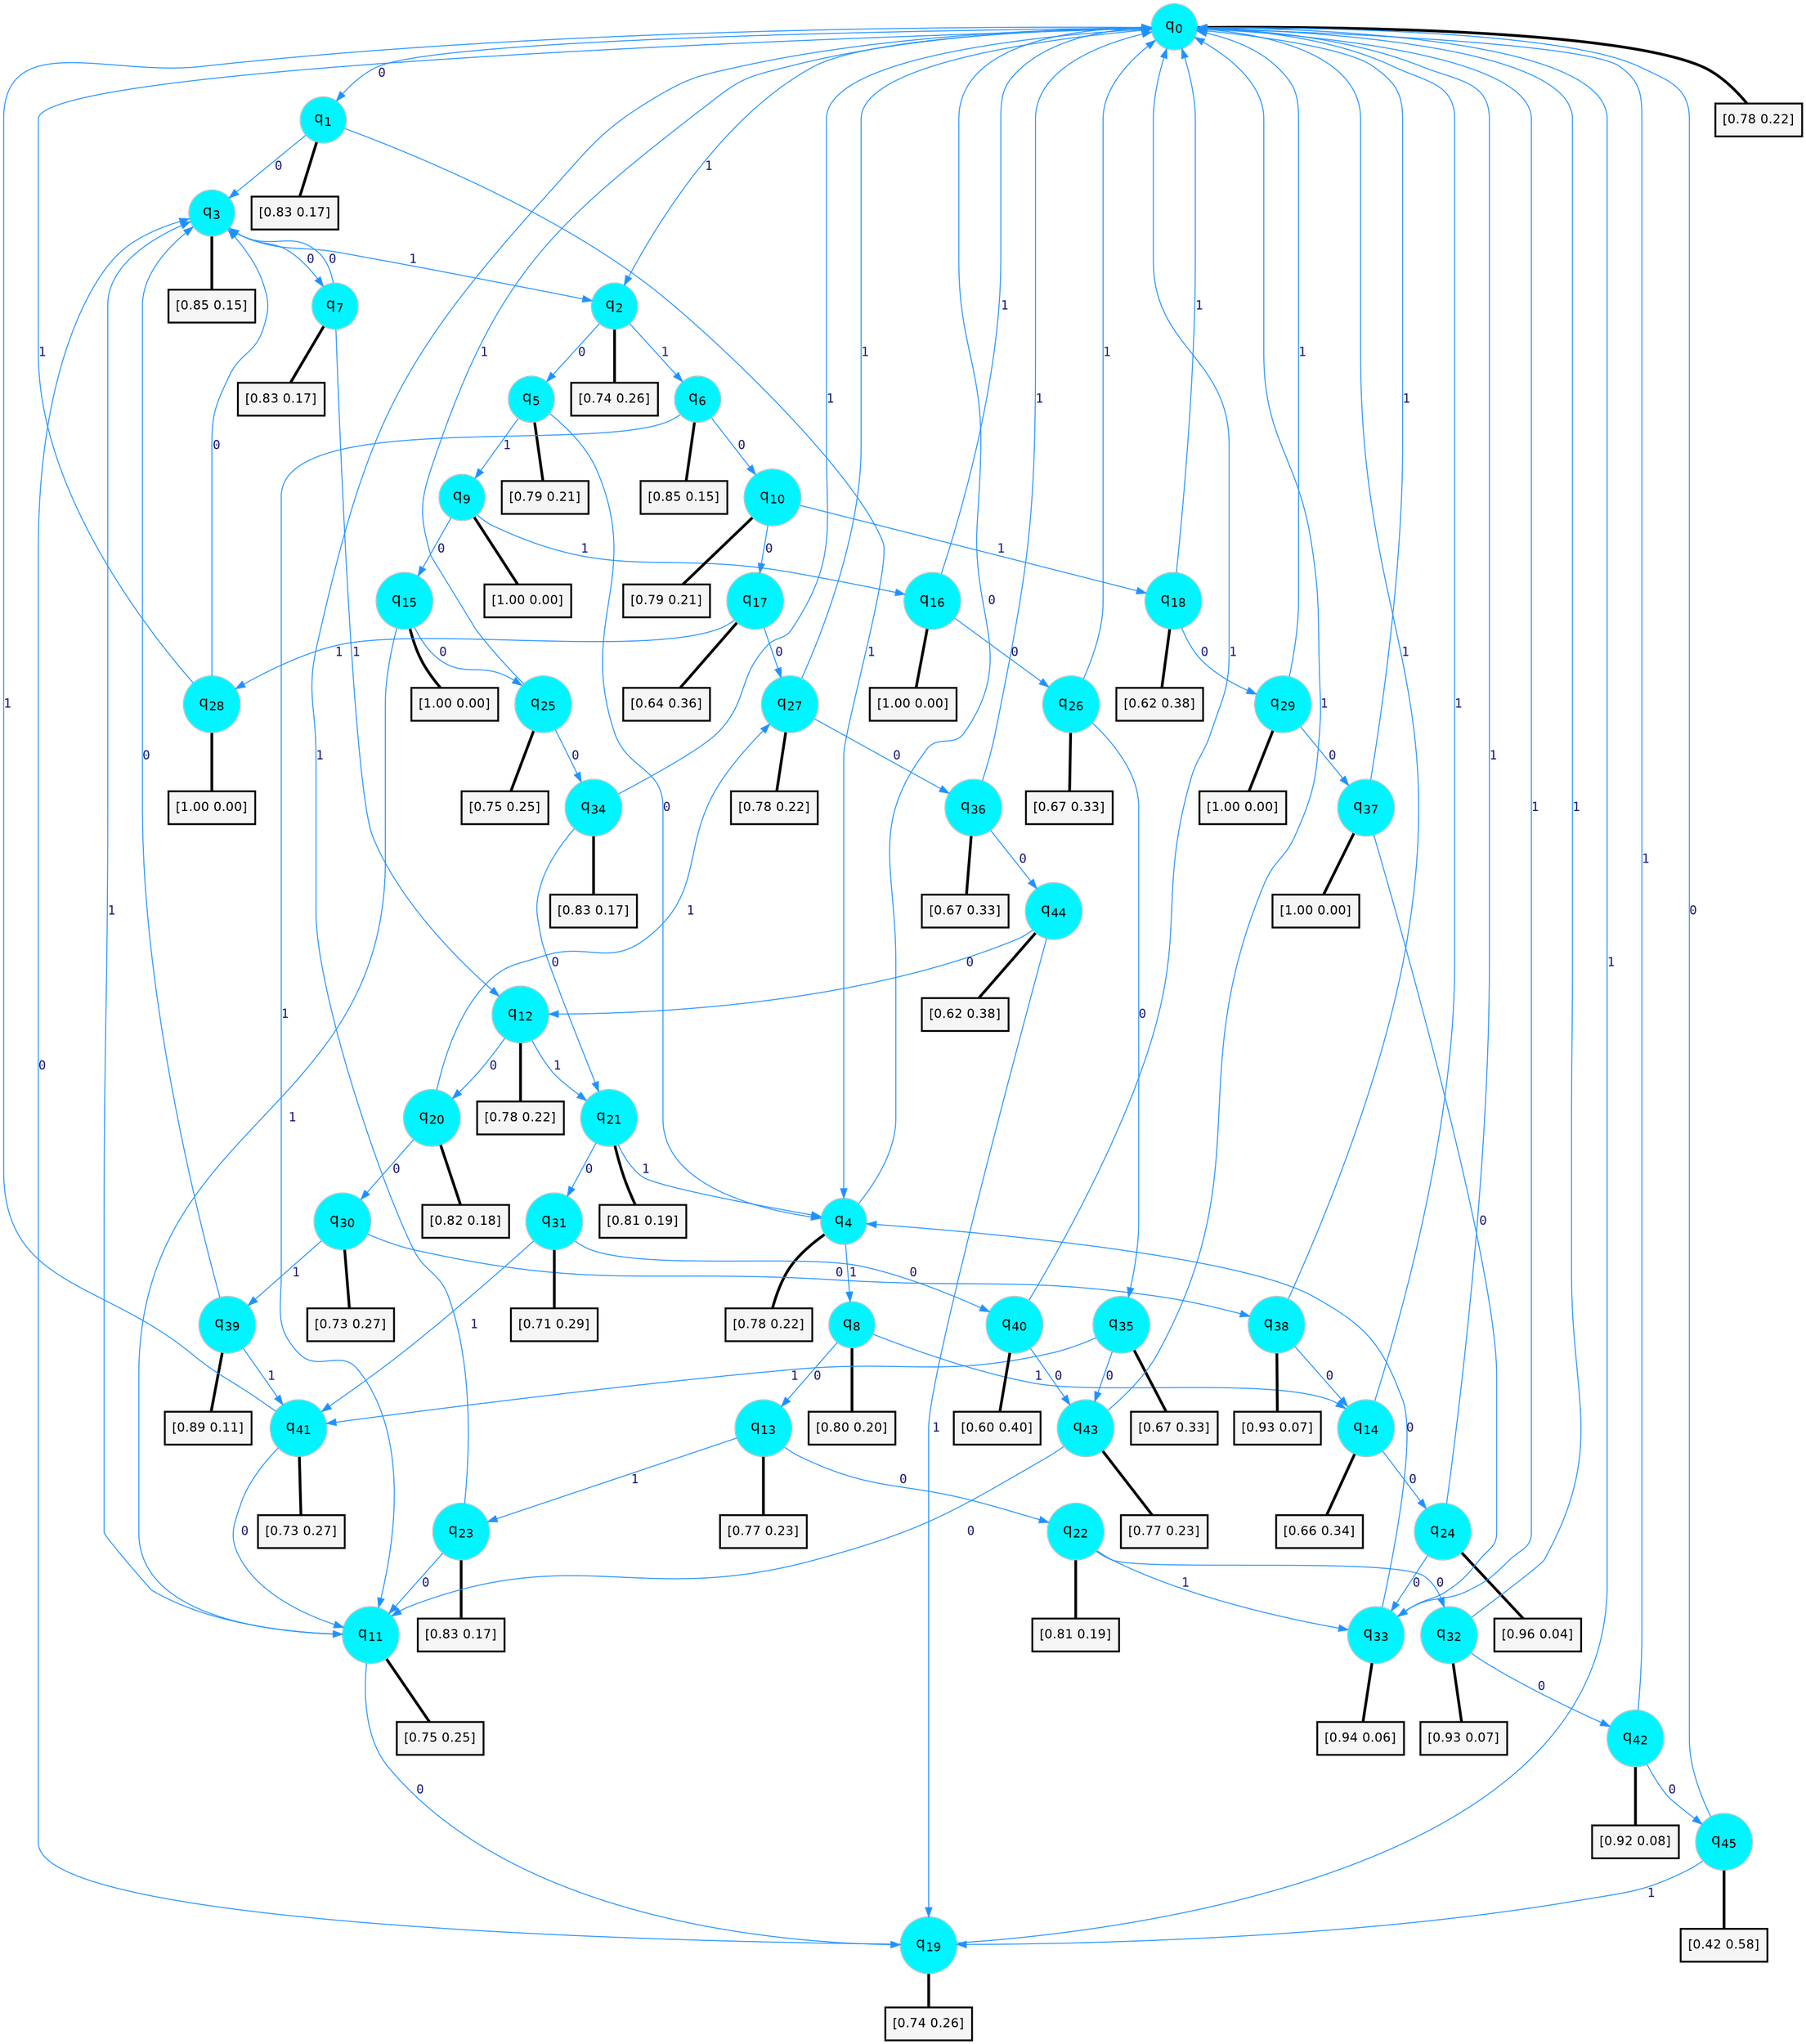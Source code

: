 digraph G {
graph [
bgcolor=transparent, dpi=300, rankdir=TD, size="40,25"];
node [
color=gray, fillcolor=turquoise1, fontcolor=black, fontname=Helvetica, fontsize=16, fontweight=bold, shape=circle, style=filled];
edge [
arrowsize=1, color=dodgerblue1, fontcolor=midnightblue, fontname=courier, fontweight=bold, penwidth=1, style=solid, weight=20];
0[label=<q<SUB>0</SUB>>];
1[label=<q<SUB>1</SUB>>];
2[label=<q<SUB>2</SUB>>];
3[label=<q<SUB>3</SUB>>];
4[label=<q<SUB>4</SUB>>];
5[label=<q<SUB>5</SUB>>];
6[label=<q<SUB>6</SUB>>];
7[label=<q<SUB>7</SUB>>];
8[label=<q<SUB>8</SUB>>];
9[label=<q<SUB>9</SUB>>];
10[label=<q<SUB>10</SUB>>];
11[label=<q<SUB>11</SUB>>];
12[label=<q<SUB>12</SUB>>];
13[label=<q<SUB>13</SUB>>];
14[label=<q<SUB>14</SUB>>];
15[label=<q<SUB>15</SUB>>];
16[label=<q<SUB>16</SUB>>];
17[label=<q<SUB>17</SUB>>];
18[label=<q<SUB>18</SUB>>];
19[label=<q<SUB>19</SUB>>];
20[label=<q<SUB>20</SUB>>];
21[label=<q<SUB>21</SUB>>];
22[label=<q<SUB>22</SUB>>];
23[label=<q<SUB>23</SUB>>];
24[label=<q<SUB>24</SUB>>];
25[label=<q<SUB>25</SUB>>];
26[label=<q<SUB>26</SUB>>];
27[label=<q<SUB>27</SUB>>];
28[label=<q<SUB>28</SUB>>];
29[label=<q<SUB>29</SUB>>];
30[label=<q<SUB>30</SUB>>];
31[label=<q<SUB>31</SUB>>];
32[label=<q<SUB>32</SUB>>];
33[label=<q<SUB>33</SUB>>];
34[label=<q<SUB>34</SUB>>];
35[label=<q<SUB>35</SUB>>];
36[label=<q<SUB>36</SUB>>];
37[label=<q<SUB>37</SUB>>];
38[label=<q<SUB>38</SUB>>];
39[label=<q<SUB>39</SUB>>];
40[label=<q<SUB>40</SUB>>];
41[label=<q<SUB>41</SUB>>];
42[label=<q<SUB>42</SUB>>];
43[label=<q<SUB>43</SUB>>];
44[label=<q<SUB>44</SUB>>];
45[label=<q<SUB>45</SUB>>];
46[label="[0.78 0.22]", shape=box,fontcolor=black, fontname=Helvetica, fontsize=14, penwidth=2, fillcolor=whitesmoke,color=black];
47[label="[0.83 0.17]", shape=box,fontcolor=black, fontname=Helvetica, fontsize=14, penwidth=2, fillcolor=whitesmoke,color=black];
48[label="[0.74 0.26]", shape=box,fontcolor=black, fontname=Helvetica, fontsize=14, penwidth=2, fillcolor=whitesmoke,color=black];
49[label="[0.85 0.15]", shape=box,fontcolor=black, fontname=Helvetica, fontsize=14, penwidth=2, fillcolor=whitesmoke,color=black];
50[label="[0.78 0.22]", shape=box,fontcolor=black, fontname=Helvetica, fontsize=14, penwidth=2, fillcolor=whitesmoke,color=black];
51[label="[0.79 0.21]", shape=box,fontcolor=black, fontname=Helvetica, fontsize=14, penwidth=2, fillcolor=whitesmoke,color=black];
52[label="[0.85 0.15]", shape=box,fontcolor=black, fontname=Helvetica, fontsize=14, penwidth=2, fillcolor=whitesmoke,color=black];
53[label="[0.83 0.17]", shape=box,fontcolor=black, fontname=Helvetica, fontsize=14, penwidth=2, fillcolor=whitesmoke,color=black];
54[label="[0.80 0.20]", shape=box,fontcolor=black, fontname=Helvetica, fontsize=14, penwidth=2, fillcolor=whitesmoke,color=black];
55[label="[1.00 0.00]", shape=box,fontcolor=black, fontname=Helvetica, fontsize=14, penwidth=2, fillcolor=whitesmoke,color=black];
56[label="[0.79 0.21]", shape=box,fontcolor=black, fontname=Helvetica, fontsize=14, penwidth=2, fillcolor=whitesmoke,color=black];
57[label="[0.75 0.25]", shape=box,fontcolor=black, fontname=Helvetica, fontsize=14, penwidth=2, fillcolor=whitesmoke,color=black];
58[label="[0.78 0.22]", shape=box,fontcolor=black, fontname=Helvetica, fontsize=14, penwidth=2, fillcolor=whitesmoke,color=black];
59[label="[0.77 0.23]", shape=box,fontcolor=black, fontname=Helvetica, fontsize=14, penwidth=2, fillcolor=whitesmoke,color=black];
60[label="[0.66 0.34]", shape=box,fontcolor=black, fontname=Helvetica, fontsize=14, penwidth=2, fillcolor=whitesmoke,color=black];
61[label="[1.00 0.00]", shape=box,fontcolor=black, fontname=Helvetica, fontsize=14, penwidth=2, fillcolor=whitesmoke,color=black];
62[label="[1.00 0.00]", shape=box,fontcolor=black, fontname=Helvetica, fontsize=14, penwidth=2, fillcolor=whitesmoke,color=black];
63[label="[0.64 0.36]", shape=box,fontcolor=black, fontname=Helvetica, fontsize=14, penwidth=2, fillcolor=whitesmoke,color=black];
64[label="[0.62 0.38]", shape=box,fontcolor=black, fontname=Helvetica, fontsize=14, penwidth=2, fillcolor=whitesmoke,color=black];
65[label="[0.74 0.26]", shape=box,fontcolor=black, fontname=Helvetica, fontsize=14, penwidth=2, fillcolor=whitesmoke,color=black];
66[label="[0.82 0.18]", shape=box,fontcolor=black, fontname=Helvetica, fontsize=14, penwidth=2, fillcolor=whitesmoke,color=black];
67[label="[0.81 0.19]", shape=box,fontcolor=black, fontname=Helvetica, fontsize=14, penwidth=2, fillcolor=whitesmoke,color=black];
68[label="[0.81 0.19]", shape=box,fontcolor=black, fontname=Helvetica, fontsize=14, penwidth=2, fillcolor=whitesmoke,color=black];
69[label="[0.83 0.17]", shape=box,fontcolor=black, fontname=Helvetica, fontsize=14, penwidth=2, fillcolor=whitesmoke,color=black];
70[label="[0.96 0.04]", shape=box,fontcolor=black, fontname=Helvetica, fontsize=14, penwidth=2, fillcolor=whitesmoke,color=black];
71[label="[0.75 0.25]", shape=box,fontcolor=black, fontname=Helvetica, fontsize=14, penwidth=2, fillcolor=whitesmoke,color=black];
72[label="[0.67 0.33]", shape=box,fontcolor=black, fontname=Helvetica, fontsize=14, penwidth=2, fillcolor=whitesmoke,color=black];
73[label="[0.78 0.22]", shape=box,fontcolor=black, fontname=Helvetica, fontsize=14, penwidth=2, fillcolor=whitesmoke,color=black];
74[label="[1.00 0.00]", shape=box,fontcolor=black, fontname=Helvetica, fontsize=14, penwidth=2, fillcolor=whitesmoke,color=black];
75[label="[1.00 0.00]", shape=box,fontcolor=black, fontname=Helvetica, fontsize=14, penwidth=2, fillcolor=whitesmoke,color=black];
76[label="[0.73 0.27]", shape=box,fontcolor=black, fontname=Helvetica, fontsize=14, penwidth=2, fillcolor=whitesmoke,color=black];
77[label="[0.71 0.29]", shape=box,fontcolor=black, fontname=Helvetica, fontsize=14, penwidth=2, fillcolor=whitesmoke,color=black];
78[label="[0.93 0.07]", shape=box,fontcolor=black, fontname=Helvetica, fontsize=14, penwidth=2, fillcolor=whitesmoke,color=black];
79[label="[0.94 0.06]", shape=box,fontcolor=black, fontname=Helvetica, fontsize=14, penwidth=2, fillcolor=whitesmoke,color=black];
80[label="[0.83 0.17]", shape=box,fontcolor=black, fontname=Helvetica, fontsize=14, penwidth=2, fillcolor=whitesmoke,color=black];
81[label="[0.67 0.33]", shape=box,fontcolor=black, fontname=Helvetica, fontsize=14, penwidth=2, fillcolor=whitesmoke,color=black];
82[label="[0.67 0.33]", shape=box,fontcolor=black, fontname=Helvetica, fontsize=14, penwidth=2, fillcolor=whitesmoke,color=black];
83[label="[1.00 0.00]", shape=box,fontcolor=black, fontname=Helvetica, fontsize=14, penwidth=2, fillcolor=whitesmoke,color=black];
84[label="[0.93 0.07]", shape=box,fontcolor=black, fontname=Helvetica, fontsize=14, penwidth=2, fillcolor=whitesmoke,color=black];
85[label="[0.89 0.11]", shape=box,fontcolor=black, fontname=Helvetica, fontsize=14, penwidth=2, fillcolor=whitesmoke,color=black];
86[label="[0.60 0.40]", shape=box,fontcolor=black, fontname=Helvetica, fontsize=14, penwidth=2, fillcolor=whitesmoke,color=black];
87[label="[0.73 0.27]", shape=box,fontcolor=black, fontname=Helvetica, fontsize=14, penwidth=2, fillcolor=whitesmoke,color=black];
88[label="[0.92 0.08]", shape=box,fontcolor=black, fontname=Helvetica, fontsize=14, penwidth=2, fillcolor=whitesmoke,color=black];
89[label="[0.77 0.23]", shape=box,fontcolor=black, fontname=Helvetica, fontsize=14, penwidth=2, fillcolor=whitesmoke,color=black];
90[label="[0.62 0.38]", shape=box,fontcolor=black, fontname=Helvetica, fontsize=14, penwidth=2, fillcolor=whitesmoke,color=black];
91[label="[0.42 0.58]", shape=box,fontcolor=black, fontname=Helvetica, fontsize=14, penwidth=2, fillcolor=whitesmoke,color=black];
0->1 [label=0];
0->2 [label=1];
0->46 [arrowhead=none, penwidth=3,color=black];
1->3 [label=0];
1->4 [label=1];
1->47 [arrowhead=none, penwidth=3,color=black];
2->5 [label=0];
2->6 [label=1];
2->48 [arrowhead=none, penwidth=3,color=black];
3->7 [label=0];
3->2 [label=1];
3->49 [arrowhead=none, penwidth=3,color=black];
4->0 [label=0];
4->8 [label=1];
4->50 [arrowhead=none, penwidth=3,color=black];
5->4 [label=0];
5->9 [label=1];
5->51 [arrowhead=none, penwidth=3,color=black];
6->10 [label=0];
6->11 [label=1];
6->52 [arrowhead=none, penwidth=3,color=black];
7->3 [label=0];
7->12 [label=1];
7->53 [arrowhead=none, penwidth=3,color=black];
8->13 [label=0];
8->14 [label=1];
8->54 [arrowhead=none, penwidth=3,color=black];
9->15 [label=0];
9->16 [label=1];
9->55 [arrowhead=none, penwidth=3,color=black];
10->17 [label=0];
10->18 [label=1];
10->56 [arrowhead=none, penwidth=3,color=black];
11->19 [label=0];
11->3 [label=1];
11->57 [arrowhead=none, penwidth=3,color=black];
12->20 [label=0];
12->21 [label=1];
12->58 [arrowhead=none, penwidth=3,color=black];
13->22 [label=0];
13->23 [label=1];
13->59 [arrowhead=none, penwidth=3,color=black];
14->24 [label=0];
14->0 [label=1];
14->60 [arrowhead=none, penwidth=3,color=black];
15->25 [label=0];
15->11 [label=1];
15->61 [arrowhead=none, penwidth=3,color=black];
16->26 [label=0];
16->0 [label=1];
16->62 [arrowhead=none, penwidth=3,color=black];
17->27 [label=0];
17->28 [label=1];
17->63 [arrowhead=none, penwidth=3,color=black];
18->29 [label=0];
18->0 [label=1];
18->64 [arrowhead=none, penwidth=3,color=black];
19->3 [label=0];
19->0 [label=1];
19->65 [arrowhead=none, penwidth=3,color=black];
20->30 [label=0];
20->27 [label=1];
20->66 [arrowhead=none, penwidth=3,color=black];
21->31 [label=0];
21->4 [label=1];
21->67 [arrowhead=none, penwidth=3,color=black];
22->32 [label=0];
22->33 [label=1];
22->68 [arrowhead=none, penwidth=3,color=black];
23->11 [label=0];
23->0 [label=1];
23->69 [arrowhead=none, penwidth=3,color=black];
24->33 [label=0];
24->0 [label=1];
24->70 [arrowhead=none, penwidth=3,color=black];
25->34 [label=0];
25->0 [label=1];
25->71 [arrowhead=none, penwidth=3,color=black];
26->35 [label=0];
26->0 [label=1];
26->72 [arrowhead=none, penwidth=3,color=black];
27->36 [label=0];
27->0 [label=1];
27->73 [arrowhead=none, penwidth=3,color=black];
28->3 [label=0];
28->0 [label=1];
28->74 [arrowhead=none, penwidth=3,color=black];
29->37 [label=0];
29->0 [label=1];
29->75 [arrowhead=none, penwidth=3,color=black];
30->38 [label=0];
30->39 [label=1];
30->76 [arrowhead=none, penwidth=3,color=black];
31->40 [label=0];
31->41 [label=1];
31->77 [arrowhead=none, penwidth=3,color=black];
32->42 [label=0];
32->0 [label=1];
32->78 [arrowhead=none, penwidth=3,color=black];
33->4 [label=0];
33->0 [label=1];
33->79 [arrowhead=none, penwidth=3,color=black];
34->21 [label=0];
34->0 [label=1];
34->80 [arrowhead=none, penwidth=3,color=black];
35->43 [label=0];
35->41 [label=1];
35->81 [arrowhead=none, penwidth=3,color=black];
36->44 [label=0];
36->0 [label=1];
36->82 [arrowhead=none, penwidth=3,color=black];
37->33 [label=0];
37->0 [label=1];
37->83 [arrowhead=none, penwidth=3,color=black];
38->14 [label=0];
38->0 [label=1];
38->84 [arrowhead=none, penwidth=3,color=black];
39->3 [label=0];
39->41 [label=1];
39->85 [arrowhead=none, penwidth=3,color=black];
40->43 [label=0];
40->0 [label=1];
40->86 [arrowhead=none, penwidth=3,color=black];
41->11 [label=0];
41->0 [label=1];
41->87 [arrowhead=none, penwidth=3,color=black];
42->45 [label=0];
42->0 [label=1];
42->88 [arrowhead=none, penwidth=3,color=black];
43->11 [label=0];
43->0 [label=1];
43->89 [arrowhead=none, penwidth=3,color=black];
44->12 [label=0];
44->19 [label=1];
44->90 [arrowhead=none, penwidth=3,color=black];
45->0 [label=0];
45->19 [label=1];
45->91 [arrowhead=none, penwidth=3,color=black];
}
